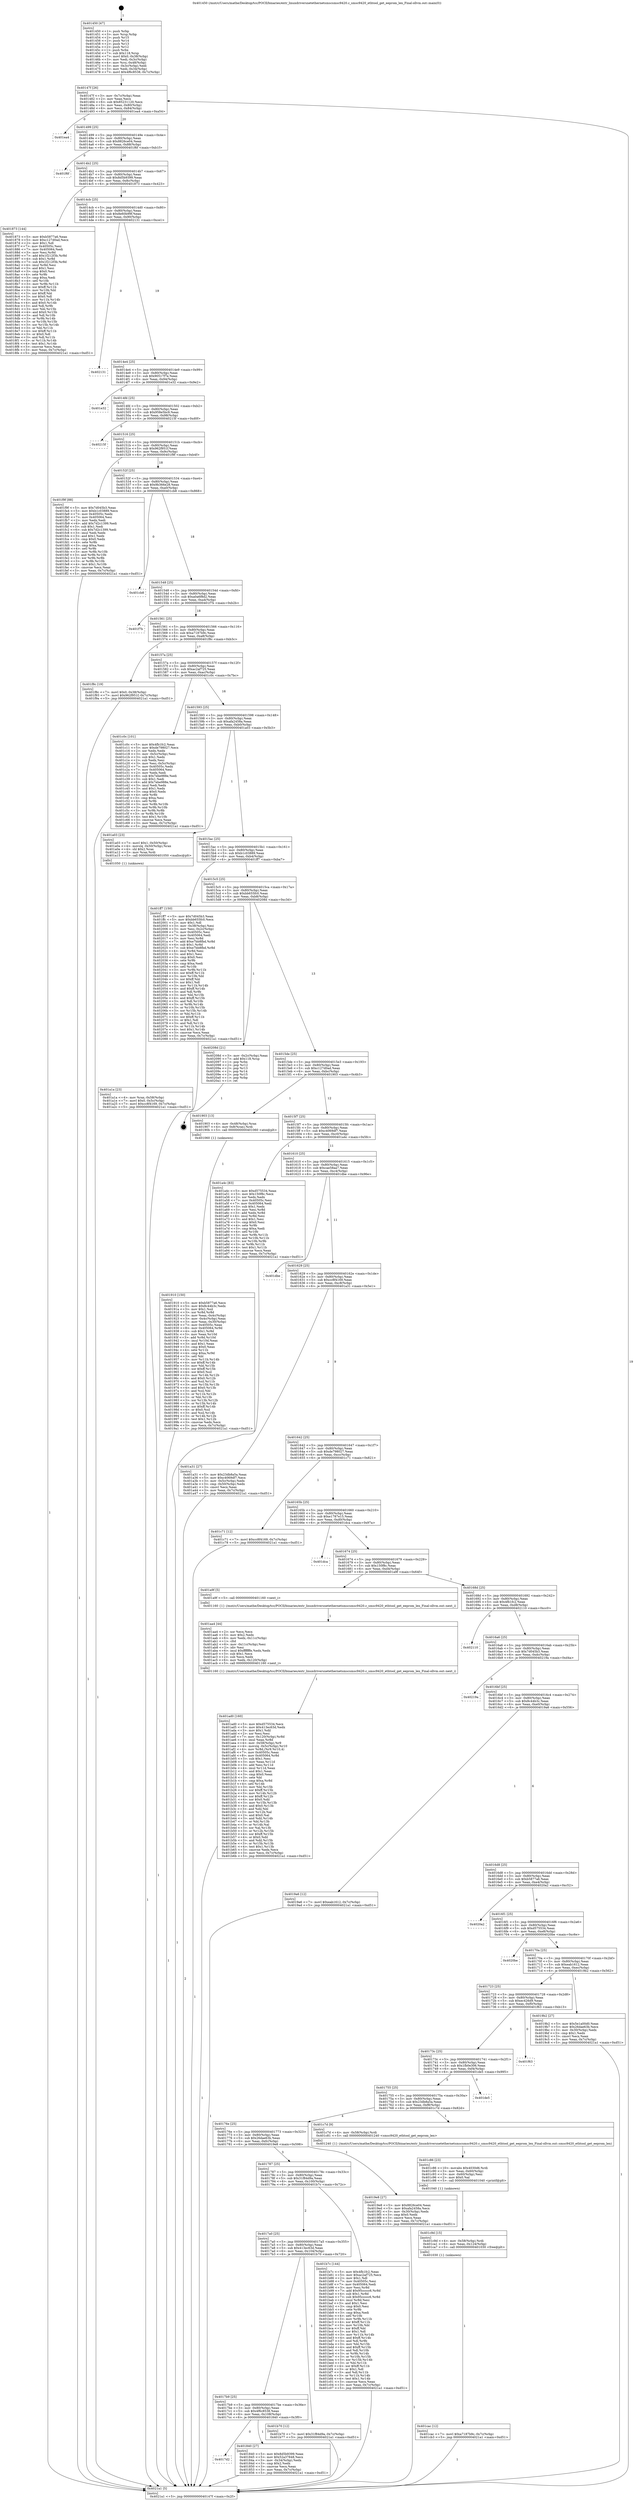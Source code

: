 digraph "0x401450" {
  label = "0x401450 (/mnt/c/Users/mathe/Desktop/tcc/POCII/binaries/extr_linuxdriversnetethernetsmscsmsc9420.c_smsc9420_ethtool_get_eeprom_len_Final-ollvm.out::main(0))"
  labelloc = "t"
  node[shape=record]

  Entry [label="",width=0.3,height=0.3,shape=circle,fillcolor=black,style=filled]
  "0x40147f" [label="{
     0x40147f [26]\l
     | [instrs]\l
     &nbsp;&nbsp;0x40147f \<+3\>: mov -0x7c(%rbp),%eax\l
     &nbsp;&nbsp;0x401482 \<+2\>: mov %eax,%ecx\l
     &nbsp;&nbsp;0x401484 \<+6\>: sub $0x85231120,%ecx\l
     &nbsp;&nbsp;0x40148a \<+3\>: mov %eax,-0x80(%rbp)\l
     &nbsp;&nbsp;0x40148d \<+6\>: mov %ecx,-0x84(%rbp)\l
     &nbsp;&nbsp;0x401493 \<+6\>: je 0000000000401ea4 \<main+0xa54\>\l
  }"]
  "0x401ea4" [label="{
     0x401ea4\l
  }", style=dashed]
  "0x401499" [label="{
     0x401499 [25]\l
     | [instrs]\l
     &nbsp;&nbsp;0x401499 \<+5\>: jmp 000000000040149e \<main+0x4e\>\l
     &nbsp;&nbsp;0x40149e \<+3\>: mov -0x80(%rbp),%eax\l
     &nbsp;&nbsp;0x4014a1 \<+5\>: sub $0x8826ce04,%eax\l
     &nbsp;&nbsp;0x4014a6 \<+6\>: mov %eax,-0x88(%rbp)\l
     &nbsp;&nbsp;0x4014ac \<+6\>: je 0000000000401f6f \<main+0xb1f\>\l
  }"]
  Exit [label="",width=0.3,height=0.3,shape=circle,fillcolor=black,style=filled,peripheries=2]
  "0x401f6f" [label="{
     0x401f6f\l
  }", style=dashed]
  "0x4014b2" [label="{
     0x4014b2 [25]\l
     | [instrs]\l
     &nbsp;&nbsp;0x4014b2 \<+5\>: jmp 00000000004014b7 \<main+0x67\>\l
     &nbsp;&nbsp;0x4014b7 \<+3\>: mov -0x80(%rbp),%eax\l
     &nbsp;&nbsp;0x4014ba \<+5\>: sub $0x8d5b9399,%eax\l
     &nbsp;&nbsp;0x4014bf \<+6\>: mov %eax,-0x8c(%rbp)\l
     &nbsp;&nbsp;0x4014c5 \<+6\>: je 0000000000401873 \<main+0x423\>\l
  }"]
  "0x401cac" [label="{
     0x401cac [12]\l
     | [instrs]\l
     &nbsp;&nbsp;0x401cac \<+7\>: movl $0xa7187b9c,-0x7c(%rbp)\l
     &nbsp;&nbsp;0x401cb3 \<+5\>: jmp 00000000004021a1 \<main+0xd51\>\l
  }"]
  "0x401873" [label="{
     0x401873 [144]\l
     | [instrs]\l
     &nbsp;&nbsp;0x401873 \<+5\>: mov $0xb5877a6,%eax\l
     &nbsp;&nbsp;0x401878 \<+5\>: mov $0xc127d0ad,%ecx\l
     &nbsp;&nbsp;0x40187d \<+2\>: mov $0x1,%dl\l
     &nbsp;&nbsp;0x40187f \<+7\>: mov 0x40505c,%esi\l
     &nbsp;&nbsp;0x401886 \<+7\>: mov 0x405064,%edi\l
     &nbsp;&nbsp;0x40188d \<+3\>: mov %esi,%r8d\l
     &nbsp;&nbsp;0x401890 \<+7\>: add $0x1f212f3b,%r8d\l
     &nbsp;&nbsp;0x401897 \<+4\>: sub $0x1,%r8d\l
     &nbsp;&nbsp;0x40189b \<+7\>: sub $0x1f212f3b,%r8d\l
     &nbsp;&nbsp;0x4018a2 \<+4\>: imul %r8d,%esi\l
     &nbsp;&nbsp;0x4018a6 \<+3\>: and $0x1,%esi\l
     &nbsp;&nbsp;0x4018a9 \<+3\>: cmp $0x0,%esi\l
     &nbsp;&nbsp;0x4018ac \<+4\>: sete %r9b\l
     &nbsp;&nbsp;0x4018b0 \<+3\>: cmp $0xa,%edi\l
     &nbsp;&nbsp;0x4018b3 \<+4\>: setl %r10b\l
     &nbsp;&nbsp;0x4018b7 \<+3\>: mov %r9b,%r11b\l
     &nbsp;&nbsp;0x4018ba \<+4\>: xor $0xff,%r11b\l
     &nbsp;&nbsp;0x4018be \<+3\>: mov %r10b,%bl\l
     &nbsp;&nbsp;0x4018c1 \<+3\>: xor $0xff,%bl\l
     &nbsp;&nbsp;0x4018c4 \<+3\>: xor $0x0,%dl\l
     &nbsp;&nbsp;0x4018c7 \<+3\>: mov %r11b,%r14b\l
     &nbsp;&nbsp;0x4018ca \<+4\>: and $0x0,%r14b\l
     &nbsp;&nbsp;0x4018ce \<+3\>: and %dl,%r9b\l
     &nbsp;&nbsp;0x4018d1 \<+3\>: mov %bl,%r15b\l
     &nbsp;&nbsp;0x4018d4 \<+4\>: and $0x0,%r15b\l
     &nbsp;&nbsp;0x4018d8 \<+3\>: and %dl,%r10b\l
     &nbsp;&nbsp;0x4018db \<+3\>: or %r9b,%r14b\l
     &nbsp;&nbsp;0x4018de \<+3\>: or %r10b,%r15b\l
     &nbsp;&nbsp;0x4018e1 \<+3\>: xor %r15b,%r14b\l
     &nbsp;&nbsp;0x4018e4 \<+3\>: or %bl,%r11b\l
     &nbsp;&nbsp;0x4018e7 \<+4\>: xor $0xff,%r11b\l
     &nbsp;&nbsp;0x4018eb \<+3\>: or $0x0,%dl\l
     &nbsp;&nbsp;0x4018ee \<+3\>: and %dl,%r11b\l
     &nbsp;&nbsp;0x4018f1 \<+3\>: or %r11b,%r14b\l
     &nbsp;&nbsp;0x4018f4 \<+4\>: test $0x1,%r14b\l
     &nbsp;&nbsp;0x4018f8 \<+3\>: cmovne %ecx,%eax\l
     &nbsp;&nbsp;0x4018fb \<+3\>: mov %eax,-0x7c(%rbp)\l
     &nbsp;&nbsp;0x4018fe \<+5\>: jmp 00000000004021a1 \<main+0xd51\>\l
  }"]
  "0x4014cb" [label="{
     0x4014cb [25]\l
     | [instrs]\l
     &nbsp;&nbsp;0x4014cb \<+5\>: jmp 00000000004014d0 \<main+0x80\>\l
     &nbsp;&nbsp;0x4014d0 \<+3\>: mov -0x80(%rbp),%eax\l
     &nbsp;&nbsp;0x4014d3 \<+5\>: sub $0x8e60b99f,%eax\l
     &nbsp;&nbsp;0x4014d8 \<+6\>: mov %eax,-0x90(%rbp)\l
     &nbsp;&nbsp;0x4014de \<+6\>: je 0000000000402131 \<main+0xce1\>\l
  }"]
  "0x401c9d" [label="{
     0x401c9d [15]\l
     | [instrs]\l
     &nbsp;&nbsp;0x401c9d \<+4\>: mov -0x58(%rbp),%rdi\l
     &nbsp;&nbsp;0x401ca1 \<+6\>: mov %eax,-0x124(%rbp)\l
     &nbsp;&nbsp;0x401ca7 \<+5\>: call 0000000000401030 \<free@plt\>\l
     | [calls]\l
     &nbsp;&nbsp;0x401030 \{1\} (unknown)\l
  }"]
  "0x402131" [label="{
     0x402131\l
  }", style=dashed]
  "0x4014e4" [label="{
     0x4014e4 [25]\l
     | [instrs]\l
     &nbsp;&nbsp;0x4014e4 \<+5\>: jmp 00000000004014e9 \<main+0x99\>\l
     &nbsp;&nbsp;0x4014e9 \<+3\>: mov -0x80(%rbp),%eax\l
     &nbsp;&nbsp;0x4014ec \<+5\>: sub $0x90517f7e,%eax\l
     &nbsp;&nbsp;0x4014f1 \<+6\>: mov %eax,-0x94(%rbp)\l
     &nbsp;&nbsp;0x4014f7 \<+6\>: je 0000000000401e32 \<main+0x9e2\>\l
  }"]
  "0x401c86" [label="{
     0x401c86 [23]\l
     | [instrs]\l
     &nbsp;&nbsp;0x401c86 \<+10\>: movabs $0x4030d6,%rdi\l
     &nbsp;&nbsp;0x401c90 \<+3\>: mov %eax,-0x60(%rbp)\l
     &nbsp;&nbsp;0x401c93 \<+3\>: mov -0x60(%rbp),%esi\l
     &nbsp;&nbsp;0x401c96 \<+2\>: mov $0x0,%al\l
     &nbsp;&nbsp;0x401c98 \<+5\>: call 0000000000401040 \<printf@plt\>\l
     | [calls]\l
     &nbsp;&nbsp;0x401040 \{1\} (unknown)\l
  }"]
  "0x401e32" [label="{
     0x401e32\l
  }", style=dashed]
  "0x4014fd" [label="{
     0x4014fd [25]\l
     | [instrs]\l
     &nbsp;&nbsp;0x4014fd \<+5\>: jmp 0000000000401502 \<main+0xb2\>\l
     &nbsp;&nbsp;0x401502 \<+3\>: mov -0x80(%rbp),%eax\l
     &nbsp;&nbsp;0x401505 \<+5\>: sub $0x958e5bc9,%eax\l
     &nbsp;&nbsp;0x40150a \<+6\>: mov %eax,-0x98(%rbp)\l
     &nbsp;&nbsp;0x401510 \<+6\>: je 000000000040215f \<main+0xd0f\>\l
  }"]
  "0x401ad0" [label="{
     0x401ad0 [160]\l
     | [instrs]\l
     &nbsp;&nbsp;0x401ad0 \<+5\>: mov $0xd575534,%ecx\l
     &nbsp;&nbsp;0x401ad5 \<+5\>: mov $0x413ec63d,%edx\l
     &nbsp;&nbsp;0x401ada \<+3\>: mov $0x1,%dil\l
     &nbsp;&nbsp;0x401add \<+2\>: xor %esi,%esi\l
     &nbsp;&nbsp;0x401adf \<+7\>: mov -0x120(%rbp),%r8d\l
     &nbsp;&nbsp;0x401ae6 \<+4\>: imul %eax,%r8d\l
     &nbsp;&nbsp;0x401aea \<+4\>: mov -0x58(%rbp),%r9\l
     &nbsp;&nbsp;0x401aee \<+4\>: movslq -0x5c(%rbp),%r10\l
     &nbsp;&nbsp;0x401af2 \<+4\>: mov %r8d,(%r9,%r10,4)\l
     &nbsp;&nbsp;0x401af6 \<+7\>: mov 0x40505c,%eax\l
     &nbsp;&nbsp;0x401afd \<+8\>: mov 0x405064,%r8d\l
     &nbsp;&nbsp;0x401b05 \<+3\>: sub $0x1,%esi\l
     &nbsp;&nbsp;0x401b08 \<+3\>: mov %eax,%r11d\l
     &nbsp;&nbsp;0x401b0b \<+3\>: add %esi,%r11d\l
     &nbsp;&nbsp;0x401b0e \<+4\>: imul %r11d,%eax\l
     &nbsp;&nbsp;0x401b12 \<+3\>: and $0x1,%eax\l
     &nbsp;&nbsp;0x401b15 \<+3\>: cmp $0x0,%eax\l
     &nbsp;&nbsp;0x401b18 \<+3\>: sete %bl\l
     &nbsp;&nbsp;0x401b1b \<+4\>: cmp $0xa,%r8d\l
     &nbsp;&nbsp;0x401b1f \<+4\>: setl %r14b\l
     &nbsp;&nbsp;0x401b23 \<+3\>: mov %bl,%r15b\l
     &nbsp;&nbsp;0x401b26 \<+4\>: xor $0xff,%r15b\l
     &nbsp;&nbsp;0x401b2a \<+3\>: mov %r14b,%r12b\l
     &nbsp;&nbsp;0x401b2d \<+4\>: xor $0xff,%r12b\l
     &nbsp;&nbsp;0x401b31 \<+4\>: xor $0x0,%dil\l
     &nbsp;&nbsp;0x401b35 \<+3\>: mov %r15b,%r13b\l
     &nbsp;&nbsp;0x401b38 \<+4\>: and $0x0,%r13b\l
     &nbsp;&nbsp;0x401b3c \<+3\>: and %dil,%bl\l
     &nbsp;&nbsp;0x401b3f \<+3\>: mov %r12b,%al\l
     &nbsp;&nbsp;0x401b42 \<+2\>: and $0x0,%al\l
     &nbsp;&nbsp;0x401b44 \<+3\>: and %dil,%r14b\l
     &nbsp;&nbsp;0x401b47 \<+3\>: or %bl,%r13b\l
     &nbsp;&nbsp;0x401b4a \<+3\>: or %r14b,%al\l
     &nbsp;&nbsp;0x401b4d \<+3\>: xor %al,%r13b\l
     &nbsp;&nbsp;0x401b50 \<+3\>: or %r12b,%r15b\l
     &nbsp;&nbsp;0x401b53 \<+4\>: xor $0xff,%r15b\l
     &nbsp;&nbsp;0x401b57 \<+4\>: or $0x0,%dil\l
     &nbsp;&nbsp;0x401b5b \<+3\>: and %dil,%r15b\l
     &nbsp;&nbsp;0x401b5e \<+3\>: or %r15b,%r13b\l
     &nbsp;&nbsp;0x401b61 \<+4\>: test $0x1,%r13b\l
     &nbsp;&nbsp;0x401b65 \<+3\>: cmovne %edx,%ecx\l
     &nbsp;&nbsp;0x401b68 \<+3\>: mov %ecx,-0x7c(%rbp)\l
     &nbsp;&nbsp;0x401b6b \<+5\>: jmp 00000000004021a1 \<main+0xd51\>\l
  }"]
  "0x40215f" [label="{
     0x40215f\l
  }", style=dashed]
  "0x401516" [label="{
     0x401516 [25]\l
     | [instrs]\l
     &nbsp;&nbsp;0x401516 \<+5\>: jmp 000000000040151b \<main+0xcb\>\l
     &nbsp;&nbsp;0x40151b \<+3\>: mov -0x80(%rbp),%eax\l
     &nbsp;&nbsp;0x40151e \<+5\>: sub $0x962f951f,%eax\l
     &nbsp;&nbsp;0x401523 \<+6\>: mov %eax,-0x9c(%rbp)\l
     &nbsp;&nbsp;0x401529 \<+6\>: je 0000000000401f9f \<main+0xb4f\>\l
  }"]
  "0x401aa4" [label="{
     0x401aa4 [44]\l
     | [instrs]\l
     &nbsp;&nbsp;0x401aa4 \<+2\>: xor %ecx,%ecx\l
     &nbsp;&nbsp;0x401aa6 \<+5\>: mov $0x2,%edx\l
     &nbsp;&nbsp;0x401aab \<+6\>: mov %edx,-0x11c(%rbp)\l
     &nbsp;&nbsp;0x401ab1 \<+1\>: cltd\l
     &nbsp;&nbsp;0x401ab2 \<+6\>: mov -0x11c(%rbp),%esi\l
     &nbsp;&nbsp;0x401ab8 \<+2\>: idiv %esi\l
     &nbsp;&nbsp;0x401aba \<+6\>: imul $0xfffffffe,%edx,%edx\l
     &nbsp;&nbsp;0x401ac0 \<+3\>: sub $0x1,%ecx\l
     &nbsp;&nbsp;0x401ac3 \<+2\>: sub %ecx,%edx\l
     &nbsp;&nbsp;0x401ac5 \<+6\>: mov %edx,-0x120(%rbp)\l
     &nbsp;&nbsp;0x401acb \<+5\>: call 0000000000401160 \<next_i\>\l
     | [calls]\l
     &nbsp;&nbsp;0x401160 \{1\} (/mnt/c/Users/mathe/Desktop/tcc/POCII/binaries/extr_linuxdriversnetethernetsmscsmsc9420.c_smsc9420_ethtool_get_eeprom_len_Final-ollvm.out::next_i)\l
  }"]
  "0x401f9f" [label="{
     0x401f9f [88]\l
     | [instrs]\l
     &nbsp;&nbsp;0x401f9f \<+5\>: mov $0x7d045b3,%eax\l
     &nbsp;&nbsp;0x401fa4 \<+5\>: mov $0xb1c03889,%ecx\l
     &nbsp;&nbsp;0x401fa9 \<+7\>: mov 0x40505c,%edx\l
     &nbsp;&nbsp;0x401fb0 \<+7\>: mov 0x405064,%esi\l
     &nbsp;&nbsp;0x401fb7 \<+2\>: mov %edx,%edi\l
     &nbsp;&nbsp;0x401fb9 \<+6\>: add $0x7d2c1399,%edi\l
     &nbsp;&nbsp;0x401fbf \<+3\>: sub $0x1,%edi\l
     &nbsp;&nbsp;0x401fc2 \<+6\>: sub $0x7d2c1399,%edi\l
     &nbsp;&nbsp;0x401fc8 \<+3\>: imul %edi,%edx\l
     &nbsp;&nbsp;0x401fcb \<+3\>: and $0x1,%edx\l
     &nbsp;&nbsp;0x401fce \<+3\>: cmp $0x0,%edx\l
     &nbsp;&nbsp;0x401fd1 \<+4\>: sete %r8b\l
     &nbsp;&nbsp;0x401fd5 \<+3\>: cmp $0xa,%esi\l
     &nbsp;&nbsp;0x401fd8 \<+4\>: setl %r9b\l
     &nbsp;&nbsp;0x401fdc \<+3\>: mov %r8b,%r10b\l
     &nbsp;&nbsp;0x401fdf \<+3\>: and %r9b,%r10b\l
     &nbsp;&nbsp;0x401fe2 \<+3\>: xor %r9b,%r8b\l
     &nbsp;&nbsp;0x401fe5 \<+3\>: or %r8b,%r10b\l
     &nbsp;&nbsp;0x401fe8 \<+4\>: test $0x1,%r10b\l
     &nbsp;&nbsp;0x401fec \<+3\>: cmovne %ecx,%eax\l
     &nbsp;&nbsp;0x401fef \<+3\>: mov %eax,-0x7c(%rbp)\l
     &nbsp;&nbsp;0x401ff2 \<+5\>: jmp 00000000004021a1 \<main+0xd51\>\l
  }"]
  "0x40152f" [label="{
     0x40152f [25]\l
     | [instrs]\l
     &nbsp;&nbsp;0x40152f \<+5\>: jmp 0000000000401534 \<main+0xe4\>\l
     &nbsp;&nbsp;0x401534 \<+3\>: mov -0x80(%rbp),%eax\l
     &nbsp;&nbsp;0x401537 \<+5\>: sub $0x9b366e28,%eax\l
     &nbsp;&nbsp;0x40153c \<+6\>: mov %eax,-0xa0(%rbp)\l
     &nbsp;&nbsp;0x401542 \<+6\>: je 0000000000401cb8 \<main+0x868\>\l
  }"]
  "0x401a1a" [label="{
     0x401a1a [23]\l
     | [instrs]\l
     &nbsp;&nbsp;0x401a1a \<+4\>: mov %rax,-0x58(%rbp)\l
     &nbsp;&nbsp;0x401a1e \<+7\>: movl $0x0,-0x5c(%rbp)\l
     &nbsp;&nbsp;0x401a25 \<+7\>: movl $0xcc8f4169,-0x7c(%rbp)\l
     &nbsp;&nbsp;0x401a2c \<+5\>: jmp 00000000004021a1 \<main+0xd51\>\l
  }"]
  "0x401cb8" [label="{
     0x401cb8\l
  }", style=dashed]
  "0x401548" [label="{
     0x401548 [25]\l
     | [instrs]\l
     &nbsp;&nbsp;0x401548 \<+5\>: jmp 000000000040154d \<main+0xfd\>\l
     &nbsp;&nbsp;0x40154d \<+3\>: mov -0x80(%rbp),%eax\l
     &nbsp;&nbsp;0x401550 \<+5\>: sub $0xa0a6f8d2,%eax\l
     &nbsp;&nbsp;0x401555 \<+6\>: mov %eax,-0xa4(%rbp)\l
     &nbsp;&nbsp;0x40155b \<+6\>: je 0000000000401f7b \<main+0xb2b\>\l
  }"]
  "0x401910" [label="{
     0x401910 [150]\l
     | [instrs]\l
     &nbsp;&nbsp;0x401910 \<+5\>: mov $0xb5877a6,%ecx\l
     &nbsp;&nbsp;0x401915 \<+5\>: mov $0x8c44b3c,%edx\l
     &nbsp;&nbsp;0x40191a \<+3\>: mov $0x1,%sil\l
     &nbsp;&nbsp;0x40191d \<+3\>: xor %r8d,%r8d\l
     &nbsp;&nbsp;0x401920 \<+3\>: mov %eax,-0x4c(%rbp)\l
     &nbsp;&nbsp;0x401923 \<+3\>: mov -0x4c(%rbp),%eax\l
     &nbsp;&nbsp;0x401926 \<+3\>: mov %eax,-0x30(%rbp)\l
     &nbsp;&nbsp;0x401929 \<+7\>: mov 0x40505c,%eax\l
     &nbsp;&nbsp;0x401930 \<+8\>: mov 0x405064,%r9d\l
     &nbsp;&nbsp;0x401938 \<+4\>: sub $0x1,%r8d\l
     &nbsp;&nbsp;0x40193c \<+3\>: mov %eax,%r10d\l
     &nbsp;&nbsp;0x40193f \<+3\>: add %r8d,%r10d\l
     &nbsp;&nbsp;0x401942 \<+4\>: imul %r10d,%eax\l
     &nbsp;&nbsp;0x401946 \<+3\>: and $0x1,%eax\l
     &nbsp;&nbsp;0x401949 \<+3\>: cmp $0x0,%eax\l
     &nbsp;&nbsp;0x40194c \<+4\>: sete %r11b\l
     &nbsp;&nbsp;0x401950 \<+4\>: cmp $0xa,%r9d\l
     &nbsp;&nbsp;0x401954 \<+3\>: setl %bl\l
     &nbsp;&nbsp;0x401957 \<+3\>: mov %r11b,%r14b\l
     &nbsp;&nbsp;0x40195a \<+4\>: xor $0xff,%r14b\l
     &nbsp;&nbsp;0x40195e \<+3\>: mov %bl,%r15b\l
     &nbsp;&nbsp;0x401961 \<+4\>: xor $0xff,%r15b\l
     &nbsp;&nbsp;0x401965 \<+4\>: xor $0x0,%sil\l
     &nbsp;&nbsp;0x401969 \<+3\>: mov %r14b,%r12b\l
     &nbsp;&nbsp;0x40196c \<+4\>: and $0x0,%r12b\l
     &nbsp;&nbsp;0x401970 \<+3\>: and %sil,%r11b\l
     &nbsp;&nbsp;0x401973 \<+3\>: mov %r15b,%r13b\l
     &nbsp;&nbsp;0x401976 \<+4\>: and $0x0,%r13b\l
     &nbsp;&nbsp;0x40197a \<+3\>: and %sil,%bl\l
     &nbsp;&nbsp;0x40197d \<+3\>: or %r11b,%r12b\l
     &nbsp;&nbsp;0x401980 \<+3\>: or %bl,%r13b\l
     &nbsp;&nbsp;0x401983 \<+3\>: xor %r13b,%r12b\l
     &nbsp;&nbsp;0x401986 \<+3\>: or %r15b,%r14b\l
     &nbsp;&nbsp;0x401989 \<+4\>: xor $0xff,%r14b\l
     &nbsp;&nbsp;0x40198d \<+4\>: or $0x0,%sil\l
     &nbsp;&nbsp;0x401991 \<+3\>: and %sil,%r14b\l
     &nbsp;&nbsp;0x401994 \<+3\>: or %r14b,%r12b\l
     &nbsp;&nbsp;0x401997 \<+4\>: test $0x1,%r12b\l
     &nbsp;&nbsp;0x40199b \<+3\>: cmovne %edx,%ecx\l
     &nbsp;&nbsp;0x40199e \<+3\>: mov %ecx,-0x7c(%rbp)\l
     &nbsp;&nbsp;0x4019a1 \<+5\>: jmp 00000000004021a1 \<main+0xd51\>\l
  }"]
  "0x401f7b" [label="{
     0x401f7b\l
  }", style=dashed]
  "0x401561" [label="{
     0x401561 [25]\l
     | [instrs]\l
     &nbsp;&nbsp;0x401561 \<+5\>: jmp 0000000000401566 \<main+0x116\>\l
     &nbsp;&nbsp;0x401566 \<+3\>: mov -0x80(%rbp),%eax\l
     &nbsp;&nbsp;0x401569 \<+5\>: sub $0xa7187b9c,%eax\l
     &nbsp;&nbsp;0x40156e \<+6\>: mov %eax,-0xa8(%rbp)\l
     &nbsp;&nbsp;0x401574 \<+6\>: je 0000000000401f8c \<main+0xb3c\>\l
  }"]
  "0x401450" [label="{
     0x401450 [47]\l
     | [instrs]\l
     &nbsp;&nbsp;0x401450 \<+1\>: push %rbp\l
     &nbsp;&nbsp;0x401451 \<+3\>: mov %rsp,%rbp\l
     &nbsp;&nbsp;0x401454 \<+2\>: push %r15\l
     &nbsp;&nbsp;0x401456 \<+2\>: push %r14\l
     &nbsp;&nbsp;0x401458 \<+2\>: push %r13\l
     &nbsp;&nbsp;0x40145a \<+2\>: push %r12\l
     &nbsp;&nbsp;0x40145c \<+1\>: push %rbx\l
     &nbsp;&nbsp;0x40145d \<+7\>: sub $0x118,%rsp\l
     &nbsp;&nbsp;0x401464 \<+7\>: movl $0x0,-0x38(%rbp)\l
     &nbsp;&nbsp;0x40146b \<+3\>: mov %edi,-0x3c(%rbp)\l
     &nbsp;&nbsp;0x40146e \<+4\>: mov %rsi,-0x48(%rbp)\l
     &nbsp;&nbsp;0x401472 \<+3\>: mov -0x3c(%rbp),%edi\l
     &nbsp;&nbsp;0x401475 \<+3\>: mov %edi,-0x34(%rbp)\l
     &nbsp;&nbsp;0x401478 \<+7\>: movl $0x4f6c8538,-0x7c(%rbp)\l
  }"]
  "0x401f8c" [label="{
     0x401f8c [19]\l
     | [instrs]\l
     &nbsp;&nbsp;0x401f8c \<+7\>: movl $0x0,-0x38(%rbp)\l
     &nbsp;&nbsp;0x401f93 \<+7\>: movl $0x962f951f,-0x7c(%rbp)\l
     &nbsp;&nbsp;0x401f9a \<+5\>: jmp 00000000004021a1 \<main+0xd51\>\l
  }"]
  "0x40157a" [label="{
     0x40157a [25]\l
     | [instrs]\l
     &nbsp;&nbsp;0x40157a \<+5\>: jmp 000000000040157f \<main+0x12f\>\l
     &nbsp;&nbsp;0x40157f \<+3\>: mov -0x80(%rbp),%eax\l
     &nbsp;&nbsp;0x401582 \<+5\>: sub $0xac2af725,%eax\l
     &nbsp;&nbsp;0x401587 \<+6\>: mov %eax,-0xac(%rbp)\l
     &nbsp;&nbsp;0x40158d \<+6\>: je 0000000000401c0c \<main+0x7bc\>\l
  }"]
  "0x4021a1" [label="{
     0x4021a1 [5]\l
     | [instrs]\l
     &nbsp;&nbsp;0x4021a1 \<+5\>: jmp 000000000040147f \<main+0x2f\>\l
  }"]
  "0x401c0c" [label="{
     0x401c0c [101]\l
     | [instrs]\l
     &nbsp;&nbsp;0x401c0c \<+5\>: mov $0x4fb1fc2,%eax\l
     &nbsp;&nbsp;0x401c11 \<+5\>: mov $0xde798027,%ecx\l
     &nbsp;&nbsp;0x401c16 \<+2\>: xor %edx,%edx\l
     &nbsp;&nbsp;0x401c18 \<+3\>: mov -0x5c(%rbp),%esi\l
     &nbsp;&nbsp;0x401c1b \<+3\>: sub $0x1,%edx\l
     &nbsp;&nbsp;0x401c1e \<+2\>: sub %edx,%esi\l
     &nbsp;&nbsp;0x401c20 \<+3\>: mov %esi,-0x5c(%rbp)\l
     &nbsp;&nbsp;0x401c23 \<+7\>: mov 0x40505c,%edx\l
     &nbsp;&nbsp;0x401c2a \<+7\>: mov 0x405064,%esi\l
     &nbsp;&nbsp;0x401c31 \<+2\>: mov %edx,%edi\l
     &nbsp;&nbsp;0x401c33 \<+6\>: sub $0x7ebe988e,%edi\l
     &nbsp;&nbsp;0x401c39 \<+3\>: sub $0x1,%edi\l
     &nbsp;&nbsp;0x401c3c \<+6\>: add $0x7ebe988e,%edi\l
     &nbsp;&nbsp;0x401c42 \<+3\>: imul %edi,%edx\l
     &nbsp;&nbsp;0x401c45 \<+3\>: and $0x1,%edx\l
     &nbsp;&nbsp;0x401c48 \<+3\>: cmp $0x0,%edx\l
     &nbsp;&nbsp;0x401c4b \<+4\>: sete %r8b\l
     &nbsp;&nbsp;0x401c4f \<+3\>: cmp $0xa,%esi\l
     &nbsp;&nbsp;0x401c52 \<+4\>: setl %r9b\l
     &nbsp;&nbsp;0x401c56 \<+3\>: mov %r8b,%r10b\l
     &nbsp;&nbsp;0x401c59 \<+3\>: and %r9b,%r10b\l
     &nbsp;&nbsp;0x401c5c \<+3\>: xor %r9b,%r8b\l
     &nbsp;&nbsp;0x401c5f \<+3\>: or %r8b,%r10b\l
     &nbsp;&nbsp;0x401c62 \<+4\>: test $0x1,%r10b\l
     &nbsp;&nbsp;0x401c66 \<+3\>: cmovne %ecx,%eax\l
     &nbsp;&nbsp;0x401c69 \<+3\>: mov %eax,-0x7c(%rbp)\l
     &nbsp;&nbsp;0x401c6c \<+5\>: jmp 00000000004021a1 \<main+0xd51\>\l
  }"]
  "0x401593" [label="{
     0x401593 [25]\l
     | [instrs]\l
     &nbsp;&nbsp;0x401593 \<+5\>: jmp 0000000000401598 \<main+0x148\>\l
     &nbsp;&nbsp;0x401598 \<+3\>: mov -0x80(%rbp),%eax\l
     &nbsp;&nbsp;0x40159b \<+5\>: sub $0xafa2458a,%eax\l
     &nbsp;&nbsp;0x4015a0 \<+6\>: mov %eax,-0xb0(%rbp)\l
     &nbsp;&nbsp;0x4015a6 \<+6\>: je 0000000000401a03 \<main+0x5b3\>\l
  }"]
  "0x4017d2" [label="{
     0x4017d2\l
  }", style=dashed]
  "0x401a03" [label="{
     0x401a03 [23]\l
     | [instrs]\l
     &nbsp;&nbsp;0x401a03 \<+7\>: movl $0x1,-0x50(%rbp)\l
     &nbsp;&nbsp;0x401a0a \<+4\>: movslq -0x50(%rbp),%rax\l
     &nbsp;&nbsp;0x401a0e \<+4\>: shl $0x2,%rax\l
     &nbsp;&nbsp;0x401a12 \<+3\>: mov %rax,%rdi\l
     &nbsp;&nbsp;0x401a15 \<+5\>: call 0000000000401050 \<malloc@plt\>\l
     | [calls]\l
     &nbsp;&nbsp;0x401050 \{1\} (unknown)\l
  }"]
  "0x4015ac" [label="{
     0x4015ac [25]\l
     | [instrs]\l
     &nbsp;&nbsp;0x4015ac \<+5\>: jmp 00000000004015b1 \<main+0x161\>\l
     &nbsp;&nbsp;0x4015b1 \<+3\>: mov -0x80(%rbp),%eax\l
     &nbsp;&nbsp;0x4015b4 \<+5\>: sub $0xb1c03889,%eax\l
     &nbsp;&nbsp;0x4015b9 \<+6\>: mov %eax,-0xb4(%rbp)\l
     &nbsp;&nbsp;0x4015bf \<+6\>: je 0000000000401ff7 \<main+0xba7\>\l
  }"]
  "0x401840" [label="{
     0x401840 [27]\l
     | [instrs]\l
     &nbsp;&nbsp;0x401840 \<+5\>: mov $0x8d5b9399,%eax\l
     &nbsp;&nbsp;0x401845 \<+5\>: mov $0x52a37848,%ecx\l
     &nbsp;&nbsp;0x40184a \<+3\>: mov -0x34(%rbp),%edx\l
     &nbsp;&nbsp;0x40184d \<+3\>: cmp $0x2,%edx\l
     &nbsp;&nbsp;0x401850 \<+3\>: cmovne %ecx,%eax\l
     &nbsp;&nbsp;0x401853 \<+3\>: mov %eax,-0x7c(%rbp)\l
     &nbsp;&nbsp;0x401856 \<+5\>: jmp 00000000004021a1 \<main+0xd51\>\l
  }"]
  "0x401ff7" [label="{
     0x401ff7 [150]\l
     | [instrs]\l
     &nbsp;&nbsp;0x401ff7 \<+5\>: mov $0x7d045b3,%eax\l
     &nbsp;&nbsp;0x401ffc \<+5\>: mov $0xbb655fc0,%ecx\l
     &nbsp;&nbsp;0x402001 \<+2\>: mov $0x1,%dl\l
     &nbsp;&nbsp;0x402003 \<+3\>: mov -0x38(%rbp),%esi\l
     &nbsp;&nbsp;0x402006 \<+3\>: mov %esi,-0x2c(%rbp)\l
     &nbsp;&nbsp;0x402009 \<+7\>: mov 0x40505c,%esi\l
     &nbsp;&nbsp;0x402010 \<+7\>: mov 0x405064,%edi\l
     &nbsp;&nbsp;0x402017 \<+3\>: mov %esi,%r8d\l
     &nbsp;&nbsp;0x40201a \<+7\>: add $0xe7bb8fbd,%r8d\l
     &nbsp;&nbsp;0x402021 \<+4\>: sub $0x1,%r8d\l
     &nbsp;&nbsp;0x402025 \<+7\>: sub $0xe7bb8fbd,%r8d\l
     &nbsp;&nbsp;0x40202c \<+4\>: imul %r8d,%esi\l
     &nbsp;&nbsp;0x402030 \<+3\>: and $0x1,%esi\l
     &nbsp;&nbsp;0x402033 \<+3\>: cmp $0x0,%esi\l
     &nbsp;&nbsp;0x402036 \<+4\>: sete %r9b\l
     &nbsp;&nbsp;0x40203a \<+3\>: cmp $0xa,%edi\l
     &nbsp;&nbsp;0x40203d \<+4\>: setl %r10b\l
     &nbsp;&nbsp;0x402041 \<+3\>: mov %r9b,%r11b\l
     &nbsp;&nbsp;0x402044 \<+4\>: xor $0xff,%r11b\l
     &nbsp;&nbsp;0x402048 \<+3\>: mov %r10b,%bl\l
     &nbsp;&nbsp;0x40204b \<+3\>: xor $0xff,%bl\l
     &nbsp;&nbsp;0x40204e \<+3\>: xor $0x1,%dl\l
     &nbsp;&nbsp;0x402051 \<+3\>: mov %r11b,%r14b\l
     &nbsp;&nbsp;0x402054 \<+4\>: and $0xff,%r14b\l
     &nbsp;&nbsp;0x402058 \<+3\>: and %dl,%r9b\l
     &nbsp;&nbsp;0x40205b \<+3\>: mov %bl,%r15b\l
     &nbsp;&nbsp;0x40205e \<+4\>: and $0xff,%r15b\l
     &nbsp;&nbsp;0x402062 \<+3\>: and %dl,%r10b\l
     &nbsp;&nbsp;0x402065 \<+3\>: or %r9b,%r14b\l
     &nbsp;&nbsp;0x402068 \<+3\>: or %r10b,%r15b\l
     &nbsp;&nbsp;0x40206b \<+3\>: xor %r15b,%r14b\l
     &nbsp;&nbsp;0x40206e \<+3\>: or %bl,%r11b\l
     &nbsp;&nbsp;0x402071 \<+4\>: xor $0xff,%r11b\l
     &nbsp;&nbsp;0x402075 \<+3\>: or $0x1,%dl\l
     &nbsp;&nbsp;0x402078 \<+3\>: and %dl,%r11b\l
     &nbsp;&nbsp;0x40207b \<+3\>: or %r11b,%r14b\l
     &nbsp;&nbsp;0x40207e \<+4\>: test $0x1,%r14b\l
     &nbsp;&nbsp;0x402082 \<+3\>: cmovne %ecx,%eax\l
     &nbsp;&nbsp;0x402085 \<+3\>: mov %eax,-0x7c(%rbp)\l
     &nbsp;&nbsp;0x402088 \<+5\>: jmp 00000000004021a1 \<main+0xd51\>\l
  }"]
  "0x4015c5" [label="{
     0x4015c5 [25]\l
     | [instrs]\l
     &nbsp;&nbsp;0x4015c5 \<+5\>: jmp 00000000004015ca \<main+0x17a\>\l
     &nbsp;&nbsp;0x4015ca \<+3\>: mov -0x80(%rbp),%eax\l
     &nbsp;&nbsp;0x4015cd \<+5\>: sub $0xbb655fc0,%eax\l
     &nbsp;&nbsp;0x4015d2 \<+6\>: mov %eax,-0xb8(%rbp)\l
     &nbsp;&nbsp;0x4015d8 \<+6\>: je 000000000040208d \<main+0xc3d\>\l
  }"]
  "0x4017b9" [label="{
     0x4017b9 [25]\l
     | [instrs]\l
     &nbsp;&nbsp;0x4017b9 \<+5\>: jmp 00000000004017be \<main+0x36e\>\l
     &nbsp;&nbsp;0x4017be \<+3\>: mov -0x80(%rbp),%eax\l
     &nbsp;&nbsp;0x4017c1 \<+5\>: sub $0x4f6c8538,%eax\l
     &nbsp;&nbsp;0x4017c6 \<+6\>: mov %eax,-0x108(%rbp)\l
     &nbsp;&nbsp;0x4017cc \<+6\>: je 0000000000401840 \<main+0x3f0\>\l
  }"]
  "0x40208d" [label="{
     0x40208d [21]\l
     | [instrs]\l
     &nbsp;&nbsp;0x40208d \<+3\>: mov -0x2c(%rbp),%eax\l
     &nbsp;&nbsp;0x402090 \<+7\>: add $0x118,%rsp\l
     &nbsp;&nbsp;0x402097 \<+1\>: pop %rbx\l
     &nbsp;&nbsp;0x402098 \<+2\>: pop %r12\l
     &nbsp;&nbsp;0x40209a \<+2\>: pop %r13\l
     &nbsp;&nbsp;0x40209c \<+2\>: pop %r14\l
     &nbsp;&nbsp;0x40209e \<+2\>: pop %r15\l
     &nbsp;&nbsp;0x4020a0 \<+1\>: pop %rbp\l
     &nbsp;&nbsp;0x4020a1 \<+1\>: ret\l
  }"]
  "0x4015de" [label="{
     0x4015de [25]\l
     | [instrs]\l
     &nbsp;&nbsp;0x4015de \<+5\>: jmp 00000000004015e3 \<main+0x193\>\l
     &nbsp;&nbsp;0x4015e3 \<+3\>: mov -0x80(%rbp),%eax\l
     &nbsp;&nbsp;0x4015e6 \<+5\>: sub $0xc127d0ad,%eax\l
     &nbsp;&nbsp;0x4015eb \<+6\>: mov %eax,-0xbc(%rbp)\l
     &nbsp;&nbsp;0x4015f1 \<+6\>: je 0000000000401903 \<main+0x4b3\>\l
  }"]
  "0x401b70" [label="{
     0x401b70 [12]\l
     | [instrs]\l
     &nbsp;&nbsp;0x401b70 \<+7\>: movl $0x31f84d9a,-0x7c(%rbp)\l
     &nbsp;&nbsp;0x401b77 \<+5\>: jmp 00000000004021a1 \<main+0xd51\>\l
  }"]
  "0x401903" [label="{
     0x401903 [13]\l
     | [instrs]\l
     &nbsp;&nbsp;0x401903 \<+4\>: mov -0x48(%rbp),%rax\l
     &nbsp;&nbsp;0x401907 \<+4\>: mov 0x8(%rax),%rdi\l
     &nbsp;&nbsp;0x40190b \<+5\>: call 0000000000401060 \<atoi@plt\>\l
     | [calls]\l
     &nbsp;&nbsp;0x401060 \{1\} (unknown)\l
  }"]
  "0x4015f7" [label="{
     0x4015f7 [25]\l
     | [instrs]\l
     &nbsp;&nbsp;0x4015f7 \<+5\>: jmp 00000000004015fc \<main+0x1ac\>\l
     &nbsp;&nbsp;0x4015fc \<+3\>: mov -0x80(%rbp),%eax\l
     &nbsp;&nbsp;0x4015ff \<+5\>: sub $0xc4069df7,%eax\l
     &nbsp;&nbsp;0x401604 \<+6\>: mov %eax,-0xc0(%rbp)\l
     &nbsp;&nbsp;0x40160a \<+6\>: je 0000000000401a4c \<main+0x5fc\>\l
  }"]
  "0x4017a0" [label="{
     0x4017a0 [25]\l
     | [instrs]\l
     &nbsp;&nbsp;0x4017a0 \<+5\>: jmp 00000000004017a5 \<main+0x355\>\l
     &nbsp;&nbsp;0x4017a5 \<+3\>: mov -0x80(%rbp),%eax\l
     &nbsp;&nbsp;0x4017a8 \<+5\>: sub $0x413ec63d,%eax\l
     &nbsp;&nbsp;0x4017ad \<+6\>: mov %eax,-0x104(%rbp)\l
     &nbsp;&nbsp;0x4017b3 \<+6\>: je 0000000000401b70 \<main+0x720\>\l
  }"]
  "0x401a4c" [label="{
     0x401a4c [83]\l
     | [instrs]\l
     &nbsp;&nbsp;0x401a4c \<+5\>: mov $0xd575534,%eax\l
     &nbsp;&nbsp;0x401a51 \<+5\>: mov $0x150f8c,%ecx\l
     &nbsp;&nbsp;0x401a56 \<+2\>: xor %edx,%edx\l
     &nbsp;&nbsp;0x401a58 \<+7\>: mov 0x40505c,%esi\l
     &nbsp;&nbsp;0x401a5f \<+7\>: mov 0x405064,%edi\l
     &nbsp;&nbsp;0x401a66 \<+3\>: sub $0x1,%edx\l
     &nbsp;&nbsp;0x401a69 \<+3\>: mov %esi,%r8d\l
     &nbsp;&nbsp;0x401a6c \<+3\>: add %edx,%r8d\l
     &nbsp;&nbsp;0x401a6f \<+4\>: imul %r8d,%esi\l
     &nbsp;&nbsp;0x401a73 \<+3\>: and $0x1,%esi\l
     &nbsp;&nbsp;0x401a76 \<+3\>: cmp $0x0,%esi\l
     &nbsp;&nbsp;0x401a79 \<+4\>: sete %r9b\l
     &nbsp;&nbsp;0x401a7d \<+3\>: cmp $0xa,%edi\l
     &nbsp;&nbsp;0x401a80 \<+4\>: setl %r10b\l
     &nbsp;&nbsp;0x401a84 \<+3\>: mov %r9b,%r11b\l
     &nbsp;&nbsp;0x401a87 \<+3\>: and %r10b,%r11b\l
     &nbsp;&nbsp;0x401a8a \<+3\>: xor %r10b,%r9b\l
     &nbsp;&nbsp;0x401a8d \<+3\>: or %r9b,%r11b\l
     &nbsp;&nbsp;0x401a90 \<+4\>: test $0x1,%r11b\l
     &nbsp;&nbsp;0x401a94 \<+3\>: cmovne %ecx,%eax\l
     &nbsp;&nbsp;0x401a97 \<+3\>: mov %eax,-0x7c(%rbp)\l
     &nbsp;&nbsp;0x401a9a \<+5\>: jmp 00000000004021a1 \<main+0xd51\>\l
  }"]
  "0x401610" [label="{
     0x401610 [25]\l
     | [instrs]\l
     &nbsp;&nbsp;0x401610 \<+5\>: jmp 0000000000401615 \<main+0x1c5\>\l
     &nbsp;&nbsp;0x401615 \<+3\>: mov -0x80(%rbp),%eax\l
     &nbsp;&nbsp;0x401618 \<+5\>: sub $0xcae58aa7,%eax\l
     &nbsp;&nbsp;0x40161d \<+6\>: mov %eax,-0xc4(%rbp)\l
     &nbsp;&nbsp;0x401623 \<+6\>: je 0000000000401dbe \<main+0x96e\>\l
  }"]
  "0x401b7c" [label="{
     0x401b7c [144]\l
     | [instrs]\l
     &nbsp;&nbsp;0x401b7c \<+5\>: mov $0x4fb1fc2,%eax\l
     &nbsp;&nbsp;0x401b81 \<+5\>: mov $0xac2af725,%ecx\l
     &nbsp;&nbsp;0x401b86 \<+2\>: mov $0x1,%dl\l
     &nbsp;&nbsp;0x401b88 \<+7\>: mov 0x40505c,%esi\l
     &nbsp;&nbsp;0x401b8f \<+7\>: mov 0x405064,%edi\l
     &nbsp;&nbsp;0x401b96 \<+3\>: mov %esi,%r8d\l
     &nbsp;&nbsp;0x401b99 \<+7\>: add $0x95ccccc6,%r8d\l
     &nbsp;&nbsp;0x401ba0 \<+4\>: sub $0x1,%r8d\l
     &nbsp;&nbsp;0x401ba4 \<+7\>: sub $0x95ccccc6,%r8d\l
     &nbsp;&nbsp;0x401bab \<+4\>: imul %r8d,%esi\l
     &nbsp;&nbsp;0x401baf \<+3\>: and $0x1,%esi\l
     &nbsp;&nbsp;0x401bb2 \<+3\>: cmp $0x0,%esi\l
     &nbsp;&nbsp;0x401bb5 \<+4\>: sete %r9b\l
     &nbsp;&nbsp;0x401bb9 \<+3\>: cmp $0xa,%edi\l
     &nbsp;&nbsp;0x401bbc \<+4\>: setl %r10b\l
     &nbsp;&nbsp;0x401bc0 \<+3\>: mov %r9b,%r11b\l
     &nbsp;&nbsp;0x401bc3 \<+4\>: xor $0xff,%r11b\l
     &nbsp;&nbsp;0x401bc7 \<+3\>: mov %r10b,%bl\l
     &nbsp;&nbsp;0x401bca \<+3\>: xor $0xff,%bl\l
     &nbsp;&nbsp;0x401bcd \<+3\>: xor $0x1,%dl\l
     &nbsp;&nbsp;0x401bd0 \<+3\>: mov %r11b,%r14b\l
     &nbsp;&nbsp;0x401bd3 \<+4\>: and $0xff,%r14b\l
     &nbsp;&nbsp;0x401bd7 \<+3\>: and %dl,%r9b\l
     &nbsp;&nbsp;0x401bda \<+3\>: mov %bl,%r15b\l
     &nbsp;&nbsp;0x401bdd \<+4\>: and $0xff,%r15b\l
     &nbsp;&nbsp;0x401be1 \<+3\>: and %dl,%r10b\l
     &nbsp;&nbsp;0x401be4 \<+3\>: or %r9b,%r14b\l
     &nbsp;&nbsp;0x401be7 \<+3\>: or %r10b,%r15b\l
     &nbsp;&nbsp;0x401bea \<+3\>: xor %r15b,%r14b\l
     &nbsp;&nbsp;0x401bed \<+3\>: or %bl,%r11b\l
     &nbsp;&nbsp;0x401bf0 \<+4\>: xor $0xff,%r11b\l
     &nbsp;&nbsp;0x401bf4 \<+3\>: or $0x1,%dl\l
     &nbsp;&nbsp;0x401bf7 \<+3\>: and %dl,%r11b\l
     &nbsp;&nbsp;0x401bfa \<+3\>: or %r11b,%r14b\l
     &nbsp;&nbsp;0x401bfd \<+4\>: test $0x1,%r14b\l
     &nbsp;&nbsp;0x401c01 \<+3\>: cmovne %ecx,%eax\l
     &nbsp;&nbsp;0x401c04 \<+3\>: mov %eax,-0x7c(%rbp)\l
     &nbsp;&nbsp;0x401c07 \<+5\>: jmp 00000000004021a1 \<main+0xd51\>\l
  }"]
  "0x401dbe" [label="{
     0x401dbe\l
  }", style=dashed]
  "0x401629" [label="{
     0x401629 [25]\l
     | [instrs]\l
     &nbsp;&nbsp;0x401629 \<+5\>: jmp 000000000040162e \<main+0x1de\>\l
     &nbsp;&nbsp;0x40162e \<+3\>: mov -0x80(%rbp),%eax\l
     &nbsp;&nbsp;0x401631 \<+5\>: sub $0xcc8f4169,%eax\l
     &nbsp;&nbsp;0x401636 \<+6\>: mov %eax,-0xc8(%rbp)\l
     &nbsp;&nbsp;0x40163c \<+6\>: je 0000000000401a31 \<main+0x5e1\>\l
  }"]
  "0x401787" [label="{
     0x401787 [25]\l
     | [instrs]\l
     &nbsp;&nbsp;0x401787 \<+5\>: jmp 000000000040178c \<main+0x33c\>\l
     &nbsp;&nbsp;0x40178c \<+3\>: mov -0x80(%rbp),%eax\l
     &nbsp;&nbsp;0x40178f \<+5\>: sub $0x31f84d9a,%eax\l
     &nbsp;&nbsp;0x401794 \<+6\>: mov %eax,-0x100(%rbp)\l
     &nbsp;&nbsp;0x40179a \<+6\>: je 0000000000401b7c \<main+0x72c\>\l
  }"]
  "0x401a31" [label="{
     0x401a31 [27]\l
     | [instrs]\l
     &nbsp;&nbsp;0x401a31 \<+5\>: mov $0x23db8a5a,%eax\l
     &nbsp;&nbsp;0x401a36 \<+5\>: mov $0xc4069df7,%ecx\l
     &nbsp;&nbsp;0x401a3b \<+3\>: mov -0x5c(%rbp),%edx\l
     &nbsp;&nbsp;0x401a3e \<+3\>: cmp -0x50(%rbp),%edx\l
     &nbsp;&nbsp;0x401a41 \<+3\>: cmovl %ecx,%eax\l
     &nbsp;&nbsp;0x401a44 \<+3\>: mov %eax,-0x7c(%rbp)\l
     &nbsp;&nbsp;0x401a47 \<+5\>: jmp 00000000004021a1 \<main+0xd51\>\l
  }"]
  "0x401642" [label="{
     0x401642 [25]\l
     | [instrs]\l
     &nbsp;&nbsp;0x401642 \<+5\>: jmp 0000000000401647 \<main+0x1f7\>\l
     &nbsp;&nbsp;0x401647 \<+3\>: mov -0x80(%rbp),%eax\l
     &nbsp;&nbsp;0x40164a \<+5\>: sub $0xde798027,%eax\l
     &nbsp;&nbsp;0x40164f \<+6\>: mov %eax,-0xcc(%rbp)\l
     &nbsp;&nbsp;0x401655 \<+6\>: je 0000000000401c71 \<main+0x821\>\l
  }"]
  "0x4019e8" [label="{
     0x4019e8 [27]\l
     | [instrs]\l
     &nbsp;&nbsp;0x4019e8 \<+5\>: mov $0x8826ce04,%eax\l
     &nbsp;&nbsp;0x4019ed \<+5\>: mov $0xafa2458a,%ecx\l
     &nbsp;&nbsp;0x4019f2 \<+3\>: mov -0x30(%rbp),%edx\l
     &nbsp;&nbsp;0x4019f5 \<+3\>: cmp $0x0,%edx\l
     &nbsp;&nbsp;0x4019f8 \<+3\>: cmove %ecx,%eax\l
     &nbsp;&nbsp;0x4019fb \<+3\>: mov %eax,-0x7c(%rbp)\l
     &nbsp;&nbsp;0x4019fe \<+5\>: jmp 00000000004021a1 \<main+0xd51\>\l
  }"]
  "0x401c71" [label="{
     0x401c71 [12]\l
     | [instrs]\l
     &nbsp;&nbsp;0x401c71 \<+7\>: movl $0xcc8f4169,-0x7c(%rbp)\l
     &nbsp;&nbsp;0x401c78 \<+5\>: jmp 00000000004021a1 \<main+0xd51\>\l
  }"]
  "0x40165b" [label="{
     0x40165b [25]\l
     | [instrs]\l
     &nbsp;&nbsp;0x40165b \<+5\>: jmp 0000000000401660 \<main+0x210\>\l
     &nbsp;&nbsp;0x401660 \<+3\>: mov -0x80(%rbp),%eax\l
     &nbsp;&nbsp;0x401663 \<+5\>: sub $0xe1787e15,%eax\l
     &nbsp;&nbsp;0x401668 \<+6\>: mov %eax,-0xd0(%rbp)\l
     &nbsp;&nbsp;0x40166e \<+6\>: je 0000000000401dca \<main+0x97a\>\l
  }"]
  "0x40176e" [label="{
     0x40176e [25]\l
     | [instrs]\l
     &nbsp;&nbsp;0x40176e \<+5\>: jmp 0000000000401773 \<main+0x323\>\l
     &nbsp;&nbsp;0x401773 \<+3\>: mov -0x80(%rbp),%eax\l
     &nbsp;&nbsp;0x401776 \<+5\>: sub $0x26dae63b,%eax\l
     &nbsp;&nbsp;0x40177b \<+6\>: mov %eax,-0xfc(%rbp)\l
     &nbsp;&nbsp;0x401781 \<+6\>: je 00000000004019e8 \<main+0x598\>\l
  }"]
  "0x401dca" [label="{
     0x401dca\l
  }", style=dashed]
  "0x401674" [label="{
     0x401674 [25]\l
     | [instrs]\l
     &nbsp;&nbsp;0x401674 \<+5\>: jmp 0000000000401679 \<main+0x229\>\l
     &nbsp;&nbsp;0x401679 \<+3\>: mov -0x80(%rbp),%eax\l
     &nbsp;&nbsp;0x40167c \<+5\>: sub $0x150f8c,%eax\l
     &nbsp;&nbsp;0x401681 \<+6\>: mov %eax,-0xd4(%rbp)\l
     &nbsp;&nbsp;0x401687 \<+6\>: je 0000000000401a9f \<main+0x64f\>\l
  }"]
  "0x401c7d" [label="{
     0x401c7d [9]\l
     | [instrs]\l
     &nbsp;&nbsp;0x401c7d \<+4\>: mov -0x58(%rbp),%rdi\l
     &nbsp;&nbsp;0x401c81 \<+5\>: call 0000000000401240 \<smsc9420_ethtool_get_eeprom_len\>\l
     | [calls]\l
     &nbsp;&nbsp;0x401240 \{1\} (/mnt/c/Users/mathe/Desktop/tcc/POCII/binaries/extr_linuxdriversnetethernetsmscsmsc9420.c_smsc9420_ethtool_get_eeprom_len_Final-ollvm.out::smsc9420_ethtool_get_eeprom_len)\l
  }"]
  "0x401a9f" [label="{
     0x401a9f [5]\l
     | [instrs]\l
     &nbsp;&nbsp;0x401a9f \<+5\>: call 0000000000401160 \<next_i\>\l
     | [calls]\l
     &nbsp;&nbsp;0x401160 \{1\} (/mnt/c/Users/mathe/Desktop/tcc/POCII/binaries/extr_linuxdriversnetethernetsmscsmsc9420.c_smsc9420_ethtool_get_eeprom_len_Final-ollvm.out::next_i)\l
  }"]
  "0x40168d" [label="{
     0x40168d [25]\l
     | [instrs]\l
     &nbsp;&nbsp;0x40168d \<+5\>: jmp 0000000000401692 \<main+0x242\>\l
     &nbsp;&nbsp;0x401692 \<+3\>: mov -0x80(%rbp),%eax\l
     &nbsp;&nbsp;0x401695 \<+5\>: sub $0x4fb1fc2,%eax\l
     &nbsp;&nbsp;0x40169a \<+6\>: mov %eax,-0xd8(%rbp)\l
     &nbsp;&nbsp;0x4016a0 \<+6\>: je 0000000000402110 \<main+0xcc0\>\l
  }"]
  "0x401755" [label="{
     0x401755 [25]\l
     | [instrs]\l
     &nbsp;&nbsp;0x401755 \<+5\>: jmp 000000000040175a \<main+0x30a\>\l
     &nbsp;&nbsp;0x40175a \<+3\>: mov -0x80(%rbp),%eax\l
     &nbsp;&nbsp;0x40175d \<+5\>: sub $0x23db8a5a,%eax\l
     &nbsp;&nbsp;0x401762 \<+6\>: mov %eax,-0xf8(%rbp)\l
     &nbsp;&nbsp;0x401768 \<+6\>: je 0000000000401c7d \<main+0x82d\>\l
  }"]
  "0x402110" [label="{
     0x402110\l
  }", style=dashed]
  "0x4016a6" [label="{
     0x4016a6 [25]\l
     | [instrs]\l
     &nbsp;&nbsp;0x4016a6 \<+5\>: jmp 00000000004016ab \<main+0x25b\>\l
     &nbsp;&nbsp;0x4016ab \<+3\>: mov -0x80(%rbp),%eax\l
     &nbsp;&nbsp;0x4016ae \<+5\>: sub $0x7d045b3,%eax\l
     &nbsp;&nbsp;0x4016b3 \<+6\>: mov %eax,-0xdc(%rbp)\l
     &nbsp;&nbsp;0x4016b9 \<+6\>: je 000000000040219a \<main+0xd4a\>\l
  }"]
  "0x401de5" [label="{
     0x401de5\l
  }", style=dashed]
  "0x40219a" [label="{
     0x40219a\l
  }", style=dashed]
  "0x4016bf" [label="{
     0x4016bf [25]\l
     | [instrs]\l
     &nbsp;&nbsp;0x4016bf \<+5\>: jmp 00000000004016c4 \<main+0x274\>\l
     &nbsp;&nbsp;0x4016c4 \<+3\>: mov -0x80(%rbp),%eax\l
     &nbsp;&nbsp;0x4016c7 \<+5\>: sub $0x8c44b3c,%eax\l
     &nbsp;&nbsp;0x4016cc \<+6\>: mov %eax,-0xe0(%rbp)\l
     &nbsp;&nbsp;0x4016d2 \<+6\>: je 00000000004019a6 \<main+0x556\>\l
  }"]
  "0x40173c" [label="{
     0x40173c [25]\l
     | [instrs]\l
     &nbsp;&nbsp;0x40173c \<+5\>: jmp 0000000000401741 \<main+0x2f1\>\l
     &nbsp;&nbsp;0x401741 \<+3\>: mov -0x80(%rbp),%eax\l
     &nbsp;&nbsp;0x401744 \<+5\>: sub $0x1fb0e306,%eax\l
     &nbsp;&nbsp;0x401749 \<+6\>: mov %eax,-0xf4(%rbp)\l
     &nbsp;&nbsp;0x40174f \<+6\>: je 0000000000401de5 \<main+0x995\>\l
  }"]
  "0x4019a6" [label="{
     0x4019a6 [12]\l
     | [instrs]\l
     &nbsp;&nbsp;0x4019a6 \<+7\>: movl $0xeab1612,-0x7c(%rbp)\l
     &nbsp;&nbsp;0x4019ad \<+5\>: jmp 00000000004021a1 \<main+0xd51\>\l
  }"]
  "0x4016d8" [label="{
     0x4016d8 [25]\l
     | [instrs]\l
     &nbsp;&nbsp;0x4016d8 \<+5\>: jmp 00000000004016dd \<main+0x28d\>\l
     &nbsp;&nbsp;0x4016dd \<+3\>: mov -0x80(%rbp),%eax\l
     &nbsp;&nbsp;0x4016e0 \<+5\>: sub $0xb5877a6,%eax\l
     &nbsp;&nbsp;0x4016e5 \<+6\>: mov %eax,-0xe4(%rbp)\l
     &nbsp;&nbsp;0x4016eb \<+6\>: je 00000000004020a2 \<main+0xc52\>\l
  }"]
  "0x401f63" [label="{
     0x401f63\l
  }", style=dashed]
  "0x4020a2" [label="{
     0x4020a2\l
  }", style=dashed]
  "0x4016f1" [label="{
     0x4016f1 [25]\l
     | [instrs]\l
     &nbsp;&nbsp;0x4016f1 \<+5\>: jmp 00000000004016f6 \<main+0x2a6\>\l
     &nbsp;&nbsp;0x4016f6 \<+3\>: mov -0x80(%rbp),%eax\l
     &nbsp;&nbsp;0x4016f9 \<+5\>: sub $0xd575534,%eax\l
     &nbsp;&nbsp;0x4016fe \<+6\>: mov %eax,-0xe8(%rbp)\l
     &nbsp;&nbsp;0x401704 \<+6\>: je 00000000004020be \<main+0xc6e\>\l
  }"]
  "0x401723" [label="{
     0x401723 [25]\l
     | [instrs]\l
     &nbsp;&nbsp;0x401723 \<+5\>: jmp 0000000000401728 \<main+0x2d8\>\l
     &nbsp;&nbsp;0x401728 \<+3\>: mov -0x80(%rbp),%eax\l
     &nbsp;&nbsp;0x40172b \<+5\>: sub $0xec426d9,%eax\l
     &nbsp;&nbsp;0x401730 \<+6\>: mov %eax,-0xf0(%rbp)\l
     &nbsp;&nbsp;0x401736 \<+6\>: je 0000000000401f63 \<main+0xb13\>\l
  }"]
  "0x4020be" [label="{
     0x4020be\l
  }", style=dashed]
  "0x40170a" [label="{
     0x40170a [25]\l
     | [instrs]\l
     &nbsp;&nbsp;0x40170a \<+5\>: jmp 000000000040170f \<main+0x2bf\>\l
     &nbsp;&nbsp;0x40170f \<+3\>: mov -0x80(%rbp),%eax\l
     &nbsp;&nbsp;0x401712 \<+5\>: sub $0xeab1612,%eax\l
     &nbsp;&nbsp;0x401717 \<+6\>: mov %eax,-0xec(%rbp)\l
     &nbsp;&nbsp;0x40171d \<+6\>: je 00000000004019b2 \<main+0x562\>\l
  }"]
  "0x4019b2" [label="{
     0x4019b2 [27]\l
     | [instrs]\l
     &nbsp;&nbsp;0x4019b2 \<+5\>: mov $0x5e1a00d0,%eax\l
     &nbsp;&nbsp;0x4019b7 \<+5\>: mov $0x26dae63b,%ecx\l
     &nbsp;&nbsp;0x4019bc \<+3\>: mov -0x30(%rbp),%edx\l
     &nbsp;&nbsp;0x4019bf \<+3\>: cmp $0x1,%edx\l
     &nbsp;&nbsp;0x4019c2 \<+3\>: cmovl %ecx,%eax\l
     &nbsp;&nbsp;0x4019c5 \<+3\>: mov %eax,-0x7c(%rbp)\l
     &nbsp;&nbsp;0x4019c8 \<+5\>: jmp 00000000004021a1 \<main+0xd51\>\l
  }"]
  Entry -> "0x401450" [label=" 1"]
  "0x40147f" -> "0x401ea4" [label=" 0"]
  "0x40147f" -> "0x401499" [label=" 20"]
  "0x40208d" -> Exit [label=" 1"]
  "0x401499" -> "0x401f6f" [label=" 0"]
  "0x401499" -> "0x4014b2" [label=" 20"]
  "0x401ff7" -> "0x4021a1" [label=" 1"]
  "0x4014b2" -> "0x401873" [label=" 1"]
  "0x4014b2" -> "0x4014cb" [label=" 19"]
  "0x401f9f" -> "0x4021a1" [label=" 1"]
  "0x4014cb" -> "0x402131" [label=" 0"]
  "0x4014cb" -> "0x4014e4" [label=" 19"]
  "0x401f8c" -> "0x4021a1" [label=" 1"]
  "0x4014e4" -> "0x401e32" [label=" 0"]
  "0x4014e4" -> "0x4014fd" [label=" 19"]
  "0x401cac" -> "0x4021a1" [label=" 1"]
  "0x4014fd" -> "0x40215f" [label=" 0"]
  "0x4014fd" -> "0x401516" [label=" 19"]
  "0x401c9d" -> "0x401cac" [label=" 1"]
  "0x401516" -> "0x401f9f" [label=" 1"]
  "0x401516" -> "0x40152f" [label=" 18"]
  "0x401c86" -> "0x401c9d" [label=" 1"]
  "0x40152f" -> "0x401cb8" [label=" 0"]
  "0x40152f" -> "0x401548" [label=" 18"]
  "0x401c7d" -> "0x401c86" [label=" 1"]
  "0x401548" -> "0x401f7b" [label=" 0"]
  "0x401548" -> "0x401561" [label=" 18"]
  "0x401c71" -> "0x4021a1" [label=" 1"]
  "0x401561" -> "0x401f8c" [label=" 1"]
  "0x401561" -> "0x40157a" [label=" 17"]
  "0x401c0c" -> "0x4021a1" [label=" 1"]
  "0x40157a" -> "0x401c0c" [label=" 1"]
  "0x40157a" -> "0x401593" [label=" 16"]
  "0x401b7c" -> "0x4021a1" [label=" 1"]
  "0x401593" -> "0x401a03" [label=" 1"]
  "0x401593" -> "0x4015ac" [label=" 15"]
  "0x401b70" -> "0x4021a1" [label=" 1"]
  "0x4015ac" -> "0x401ff7" [label=" 1"]
  "0x4015ac" -> "0x4015c5" [label=" 14"]
  "0x401ad0" -> "0x4021a1" [label=" 1"]
  "0x4015c5" -> "0x40208d" [label=" 1"]
  "0x4015c5" -> "0x4015de" [label=" 13"]
  "0x401a9f" -> "0x401aa4" [label=" 1"]
  "0x4015de" -> "0x401903" [label=" 1"]
  "0x4015de" -> "0x4015f7" [label=" 12"]
  "0x401a4c" -> "0x4021a1" [label=" 1"]
  "0x4015f7" -> "0x401a4c" [label=" 1"]
  "0x4015f7" -> "0x401610" [label=" 11"]
  "0x401a1a" -> "0x4021a1" [label=" 1"]
  "0x401610" -> "0x401dbe" [label=" 0"]
  "0x401610" -> "0x401629" [label=" 11"]
  "0x401a03" -> "0x401a1a" [label=" 1"]
  "0x401629" -> "0x401a31" [label=" 2"]
  "0x401629" -> "0x401642" [label=" 9"]
  "0x4019b2" -> "0x4021a1" [label=" 1"]
  "0x401642" -> "0x401c71" [label=" 1"]
  "0x401642" -> "0x40165b" [label=" 8"]
  "0x4019a6" -> "0x4021a1" [label=" 1"]
  "0x40165b" -> "0x401dca" [label=" 0"]
  "0x40165b" -> "0x401674" [label=" 8"]
  "0x401903" -> "0x401910" [label=" 1"]
  "0x401674" -> "0x401a9f" [label=" 1"]
  "0x401674" -> "0x40168d" [label=" 7"]
  "0x401873" -> "0x4021a1" [label=" 1"]
  "0x40168d" -> "0x402110" [label=" 0"]
  "0x40168d" -> "0x4016a6" [label=" 7"]
  "0x401450" -> "0x40147f" [label=" 1"]
  "0x4016a6" -> "0x40219a" [label=" 0"]
  "0x4016a6" -> "0x4016bf" [label=" 7"]
  "0x401840" -> "0x4021a1" [label=" 1"]
  "0x4016bf" -> "0x4019a6" [label=" 1"]
  "0x4016bf" -> "0x4016d8" [label=" 6"]
  "0x4017b9" -> "0x401840" [label=" 1"]
  "0x4016d8" -> "0x4020a2" [label=" 0"]
  "0x4016d8" -> "0x4016f1" [label=" 6"]
  "0x401aa4" -> "0x401ad0" [label=" 1"]
  "0x4016f1" -> "0x4020be" [label=" 0"]
  "0x4016f1" -> "0x40170a" [label=" 6"]
  "0x4017a0" -> "0x401b70" [label=" 1"]
  "0x40170a" -> "0x4019b2" [label=" 1"]
  "0x40170a" -> "0x401723" [label=" 5"]
  "0x4017a0" -> "0x4017b9" [label=" 1"]
  "0x401723" -> "0x401f63" [label=" 0"]
  "0x401723" -> "0x40173c" [label=" 5"]
  "0x4017b9" -> "0x4017d2" [label=" 0"]
  "0x40173c" -> "0x401de5" [label=" 0"]
  "0x40173c" -> "0x401755" [label=" 5"]
  "0x4021a1" -> "0x40147f" [label=" 19"]
  "0x401755" -> "0x401c7d" [label=" 1"]
  "0x401755" -> "0x40176e" [label=" 4"]
  "0x401910" -> "0x4021a1" [label=" 1"]
  "0x40176e" -> "0x4019e8" [label=" 1"]
  "0x40176e" -> "0x401787" [label=" 3"]
  "0x4019e8" -> "0x4021a1" [label=" 1"]
  "0x401787" -> "0x401b7c" [label=" 1"]
  "0x401787" -> "0x4017a0" [label=" 2"]
  "0x401a31" -> "0x4021a1" [label=" 2"]
}
